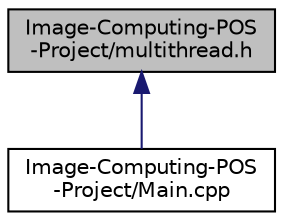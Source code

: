digraph "Image-Computing-POS-Project/multithread.h"
{
 // LATEX_PDF_SIZE
  edge [fontname="Helvetica",fontsize="10",labelfontname="Helvetica",labelfontsize="10"];
  node [fontname="Helvetica",fontsize="10",shape=record];
  Node1 [label="Image-Computing-POS\l-Project/multithread.h",height=0.2,width=0.4,color="black", fillcolor="grey75", style="filled", fontcolor="black",tooltip=" "];
  Node1 -> Node2 [dir="back",color="midnightblue",fontsize="10",style="solid",fontname="Helvetica"];
  Node2 [label="Image-Computing-POS\l-Project/Main.cpp",height=0.2,width=0.4,color="black", fillcolor="white", style="filled",URL="$_main_8cpp.html",tooltip=" "];
}
